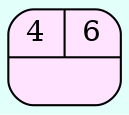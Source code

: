 digraph structs {
  bgcolor = "#E3FFFA"
 node [shape=Mrecord fillcolor="#FFE3FF" style =filled];
struct1713091683[label="{{4| 6}|<here>}"];

}